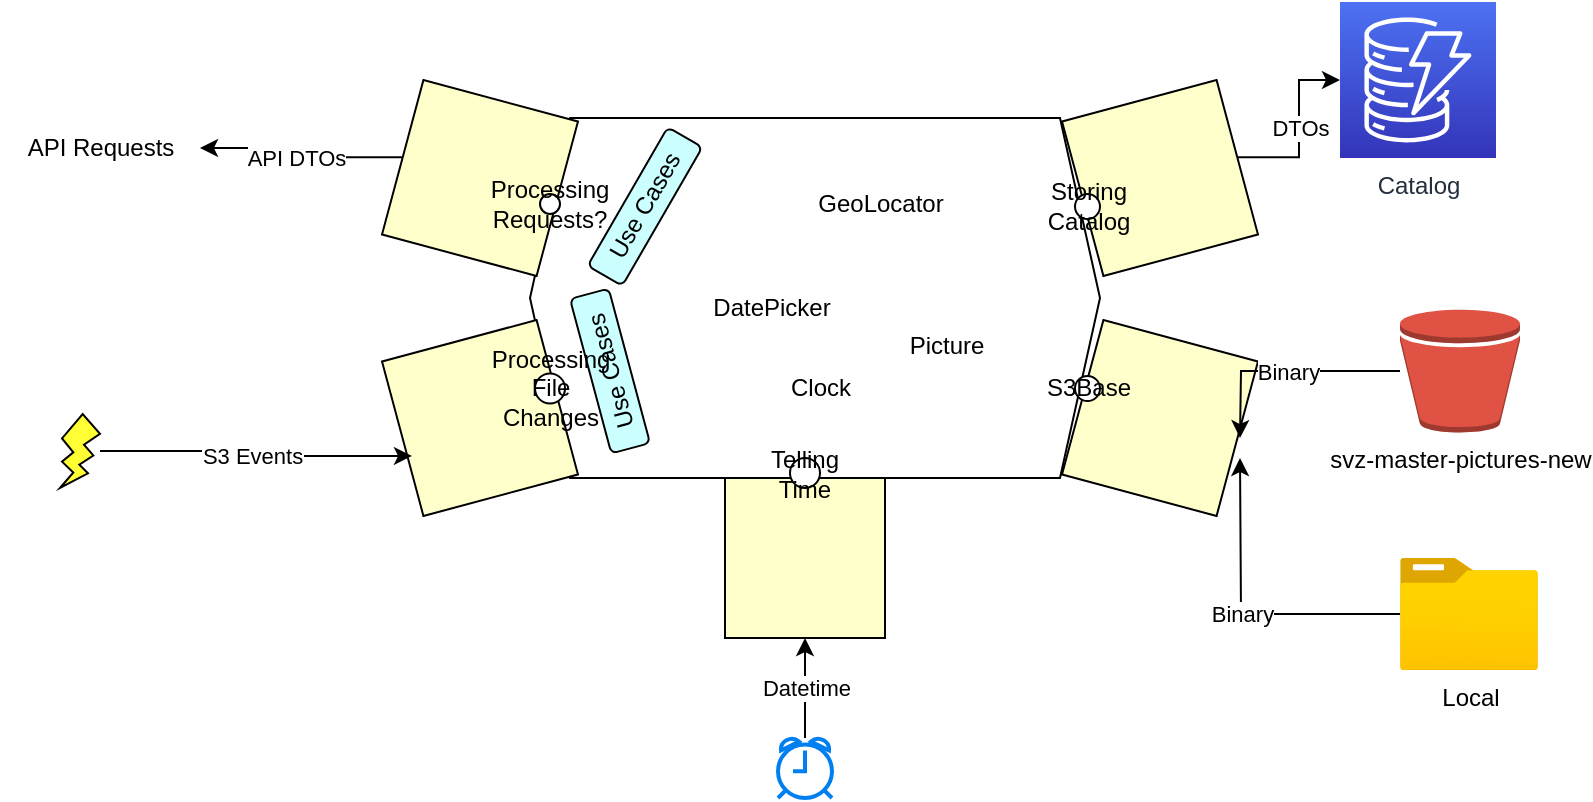 <mxfile version="21.3.2" type="device">
  <diagram name="Page-1" id="n-yDlsSnCzaUcS2wV09d">
    <mxGraphModel dx="1674" dy="828" grid="1" gridSize="10" guides="1" tooltips="1" connect="1" arrows="1" fold="1" page="1" pageScale="1" pageWidth="850" pageHeight="1100" math="0" shadow="0">
      <root>
        <mxCell id="0" />
        <mxCell id="1" parent="0" />
        <mxCell id="RC0PVJriPibwQPAn-25l-21" value="" style="whiteSpace=wrap;html=1;aspect=fixed;rotation=90;fillColor=#FFFFCC;" vertex="1" parent="1">
          <mxGeometry x="402.5" y="500" width="80" height="80" as="geometry" />
        </mxCell>
        <mxCell id="RC0PVJriPibwQPAn-25l-2" value="" style="shape=hexagon;perimeter=hexagonPerimeter2;whiteSpace=wrap;html=1;fixedSize=1;" vertex="1" parent="1">
          <mxGeometry x="305" y="320" width="285" height="180" as="geometry" />
        </mxCell>
        <mxCell id="RC0PVJriPibwQPAn-25l-17" value="API DTOs" style="edgeStyle=orthogonalEdgeStyle;rounded=0;orthogonalLoop=1;jettySize=auto;html=1;exitX=0;exitY=0.5;exitDx=0;exitDy=0;" edge="1" parent="1" source="RC0PVJriPibwQPAn-25l-3" target="RC0PVJriPibwQPAn-25l-5">
          <mxGeometry relative="1" as="geometry" />
        </mxCell>
        <mxCell id="RC0PVJriPibwQPAn-25l-3" value="" style="whiteSpace=wrap;html=1;aspect=fixed;rotation=15;fillColor=#FFFFCC;" vertex="1" parent="1">
          <mxGeometry x="240" y="310" width="80" height="80" as="geometry" />
        </mxCell>
        <mxCell id="RC0PVJriPibwQPAn-25l-4" value="" style="whiteSpace=wrap;html=1;aspect=fixed;rotation=-15;fillColor=#FFFFCC;" vertex="1" parent="1">
          <mxGeometry x="240" y="430" width="80" height="80" as="geometry" />
        </mxCell>
        <mxCell id="RC0PVJriPibwQPAn-25l-5" value="API Requests" style="text;html=1;align=center;verticalAlign=middle;resizable=0;points=[];autosize=1;strokeColor=none;fillColor=none;" vertex="1" parent="1">
          <mxGeometry x="40" y="320" width="100" height="30" as="geometry" />
        </mxCell>
        <mxCell id="RC0PVJriPibwQPAn-25l-11" value="DTOs" style="edgeStyle=orthogonalEdgeStyle;rounded=0;orthogonalLoop=1;jettySize=auto;html=1;exitX=1;exitY=0.5;exitDx=0;exitDy=0;entryX=0;entryY=0.5;entryDx=0;entryDy=0;entryPerimeter=0;" edge="1" parent="1" source="RC0PVJriPibwQPAn-25l-6" target="RC0PVJriPibwQPAn-25l-9">
          <mxGeometry relative="1" as="geometry" />
        </mxCell>
        <mxCell id="RC0PVJriPibwQPAn-25l-6" value="" style="whiteSpace=wrap;html=1;aspect=fixed;rotation=-15;fillColor=#FFFFCC;" vertex="1" parent="1">
          <mxGeometry x="580" y="310" width="80" height="80" as="geometry" />
        </mxCell>
        <mxCell id="RC0PVJriPibwQPAn-25l-7" value="" style="whiteSpace=wrap;html=1;aspect=fixed;rotation=15;fillColor=#FFFFCC;" vertex="1" parent="1">
          <mxGeometry x="580" y="430" width="80" height="80" as="geometry" />
        </mxCell>
        <mxCell id="RC0PVJriPibwQPAn-25l-8" value="Storing Catalog" style="ellipse;whiteSpace=wrap;html=1;aspect=fixed;" vertex="1" parent="1">
          <mxGeometry x="577.5" y="358" width="12.5" height="12.5" as="geometry" />
        </mxCell>
        <mxCell id="RC0PVJriPibwQPAn-25l-9" value="Catalog" style="sketch=0;points=[[0,0,0],[0.25,0,0],[0.5,0,0],[0.75,0,0],[1,0,0],[0,1,0],[0.25,1,0],[0.5,1,0],[0.75,1,0],[1,1,0],[0,0.25,0],[0,0.5,0],[0,0.75,0],[1,0.25,0],[1,0.5,0],[1,0.75,0]];outlineConnect=0;fontColor=#232F3E;gradientColor=#4D72F3;gradientDirection=north;fillColor=#3334B9;strokeColor=#ffffff;dashed=0;verticalLabelPosition=bottom;verticalAlign=top;align=center;html=1;fontSize=12;fontStyle=0;aspect=fixed;shape=mxgraph.aws4.resourceIcon;resIcon=mxgraph.aws4.dynamodb;" vertex="1" parent="1">
          <mxGeometry x="710" y="262" width="78" height="78" as="geometry" />
        </mxCell>
        <mxCell id="RC0PVJriPibwQPAn-25l-12" value="Telling&lt;br&gt;Time" style="ellipse;whiteSpace=wrap;html=1;aspect=fixed;" vertex="1" parent="1">
          <mxGeometry x="435" y="490" width="15" height="15" as="geometry" />
        </mxCell>
        <mxCell id="RC0PVJriPibwQPAn-25l-14" value="Picture" style="text;html=1;align=center;verticalAlign=middle;resizable=0;points=[];autosize=1;strokeColor=none;fillColor=none;" vertex="1" parent="1">
          <mxGeometry x="482.5" y="419" width="60" height="30" as="geometry" />
        </mxCell>
        <mxCell id="RC0PVJriPibwQPAn-25l-29" value="Binary" style="edgeStyle=orthogonalEdgeStyle;rounded=0;orthogonalLoop=1;jettySize=auto;html=1;" edge="1" parent="1" source="RC0PVJriPibwQPAn-25l-15">
          <mxGeometry relative="1" as="geometry">
            <mxPoint x="660" y="480" as="targetPoint" />
          </mxGeometry>
        </mxCell>
        <mxCell id="RC0PVJriPibwQPAn-25l-15" value="svz-master-pictures-new" style="outlineConnect=0;dashed=0;verticalLabelPosition=bottom;verticalAlign=top;align=center;html=1;shape=mxgraph.aws3.bucket;fillColor=#E05243;gradientColor=none;" vertex="1" parent="1">
          <mxGeometry x="740" y="415.75" width="60" height="61.5" as="geometry" />
        </mxCell>
        <mxCell id="RC0PVJriPibwQPAn-25l-18" value="S3Base" style="ellipse;whiteSpace=wrap;html=1;aspect=fixed;" vertex="1" parent="1">
          <mxGeometry x="577.5" y="449" width="12.5" height="12.5" as="geometry" />
        </mxCell>
        <mxCell id="RC0PVJriPibwQPAn-25l-19" value="DatePicker" style="text;strokeColor=none;align=center;fillColor=none;html=1;verticalAlign=middle;whiteSpace=wrap;rounded=0;" vertex="1" parent="1">
          <mxGeometry x="396" y="400" width="60" height="30" as="geometry" />
        </mxCell>
        <mxCell id="RC0PVJriPibwQPAn-25l-20" value="Processing&lt;br&gt;Requests?" style="ellipse;whiteSpace=wrap;html=1;aspect=fixed;" vertex="1" parent="1">
          <mxGeometry x="310" y="358" width="10" height="10" as="geometry" />
        </mxCell>
        <mxCell id="RC0PVJriPibwQPAn-25l-23" value="Datetime" style="edgeStyle=orthogonalEdgeStyle;rounded=0;orthogonalLoop=1;jettySize=auto;html=1;entryX=1;entryY=0.5;entryDx=0;entryDy=0;" edge="1" parent="1" source="RC0PVJriPibwQPAn-25l-22" target="RC0PVJriPibwQPAn-25l-21">
          <mxGeometry relative="1" as="geometry">
            <mxPoint x="442.5" y="590" as="targetPoint" />
            <Array as="points">
              <mxPoint x="443" y="610" />
              <mxPoint x="443" y="610" />
            </Array>
          </mxGeometry>
        </mxCell>
        <mxCell id="RC0PVJriPibwQPAn-25l-22" value="" style="html=1;verticalLabelPosition=bottom;align=center;labelBackgroundColor=#ffffff;verticalAlign=top;strokeWidth=2;strokeColor=#0080F0;shadow=0;dashed=0;shape=mxgraph.ios7.icons.alarm_clock;" vertex="1" parent="1">
          <mxGeometry x="429" y="630" width="27" height="30" as="geometry" />
        </mxCell>
        <mxCell id="RC0PVJriPibwQPAn-25l-24" value="Clock" style="text;html=1;align=center;verticalAlign=middle;resizable=0;points=[];autosize=1;strokeColor=none;fillColor=none;" vertex="1" parent="1">
          <mxGeometry x="425" y="440.25" width="50" height="30" as="geometry" />
        </mxCell>
        <mxCell id="RC0PVJriPibwQPAn-25l-25" style="edgeStyle=orthogonalEdgeStyle;rounded=0;orthogonalLoop=1;jettySize=auto;html=1;exitX=0.5;exitY=1;exitDx=0;exitDy=0;" edge="1" parent="1" source="RC0PVJriPibwQPAn-25l-20" target="RC0PVJriPibwQPAn-25l-20">
          <mxGeometry relative="1" as="geometry" />
        </mxCell>
        <mxCell id="RC0PVJriPibwQPAn-25l-30" value="Binary" style="edgeStyle=orthogonalEdgeStyle;rounded=0;orthogonalLoop=1;jettySize=auto;html=1;" edge="1" parent="1" source="RC0PVJriPibwQPAn-25l-27">
          <mxGeometry relative="1" as="geometry">
            <mxPoint x="660" y="490" as="targetPoint" />
          </mxGeometry>
        </mxCell>
        <mxCell id="RC0PVJriPibwQPAn-25l-27" value="Local" style="image;aspect=fixed;html=1;points=[];align=center;fontSize=12;image=img/lib/azure2/general/Folder_Blank.svg;" vertex="1" parent="1">
          <mxGeometry x="740" y="540" width="69" height="56.0" as="geometry" />
        </mxCell>
        <mxCell id="RC0PVJriPibwQPAn-25l-31" value="GeoLocator" style="text;html=1;align=center;verticalAlign=middle;resizable=0;points=[];autosize=1;strokeColor=none;fillColor=none;" vertex="1" parent="1">
          <mxGeometry x="435" y="348" width="90" height="30" as="geometry" />
        </mxCell>
        <mxCell id="RC0PVJriPibwQPAn-25l-34" value="Use Cases" style="rounded=1;whiteSpace=wrap;html=1;rotation=-60;fillColor=#CCFFFF;" vertex="1" parent="1">
          <mxGeometry x="322.5" y="354.25" width="80" height="20" as="geometry" />
        </mxCell>
        <mxCell id="RC0PVJriPibwQPAn-25l-38" value="Use Cases" style="rounded=1;whiteSpace=wrap;html=1;rotation=-105;fillColor=#CCFFFF;" vertex="1" parent="1">
          <mxGeometry x="305" y="436.5" width="80" height="20" as="geometry" />
        </mxCell>
        <mxCell id="RC0PVJriPibwQPAn-25l-42" value="S3 Events" style="edgeStyle=orthogonalEdgeStyle;rounded=0;orthogonalLoop=1;jettySize=auto;html=1;entryX=0.028;entryY=0.619;entryDx=0;entryDy=0;entryPerimeter=0;" edge="1" parent="1" source="RC0PVJriPibwQPAn-25l-41" target="RC0PVJriPibwQPAn-25l-4">
          <mxGeometry relative="1" as="geometry" />
        </mxCell>
        <mxCell id="RC0PVJriPibwQPAn-25l-41" value="" style="verticalLabelPosition=bottom;verticalAlign=top;html=1;shape=mxgraph.basic.flash;fillColor=#FFFF33;" vertex="1" parent="1">
          <mxGeometry x="70" y="468" width="20" height="37" as="geometry" />
        </mxCell>
        <mxCell id="RC0PVJriPibwQPAn-25l-43" value="Processing&lt;br&gt;File&lt;br&gt;Changes" style="ellipse;whiteSpace=wrap;html=1;aspect=fixed;" vertex="1" parent="1">
          <mxGeometry x="307.5" y="447.75" width="15" height="15" as="geometry" />
        </mxCell>
      </root>
    </mxGraphModel>
  </diagram>
</mxfile>
